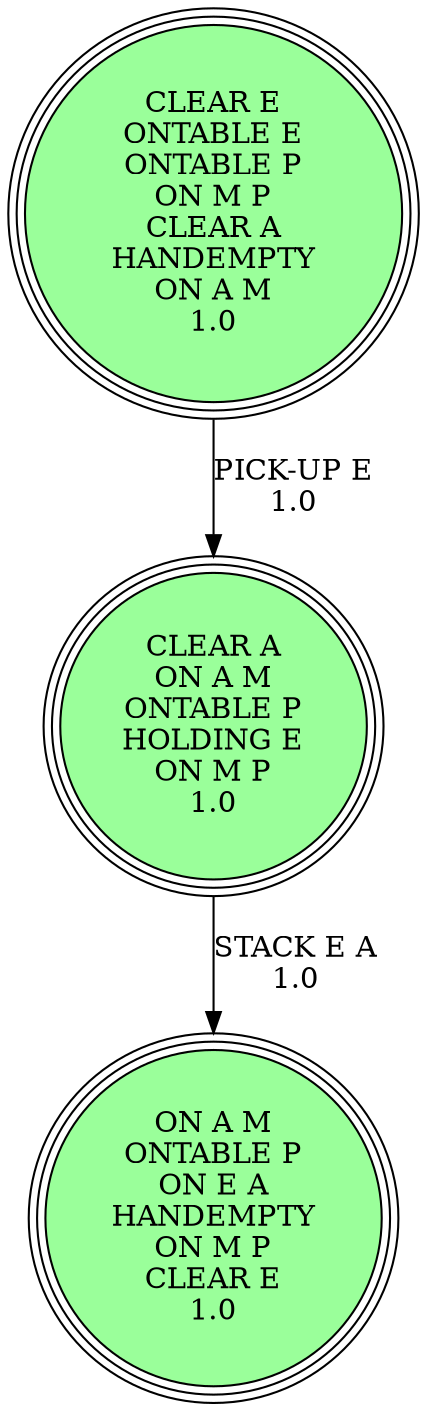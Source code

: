 digraph {
"CLEAR A\nON A M\nONTABLE P\nHOLDING E\nON M P\n1.0\n" -> "ON A M\nONTABLE P\nON E A\nHANDEMPTY\nON M P\nCLEAR E\n1.0\n"[label="STACK E A\n1.0\n"];
"CLEAR E\nONTABLE E\nONTABLE P\nON M P\nCLEAR A\nHANDEMPTY\nON A M\n1.0\n" -> "CLEAR A\nON A M\nONTABLE P\nHOLDING E\nON M P\n1.0\n"[label="PICK-UP E\n1.0\n"];
"ON A M\nONTABLE P\nON E A\nHANDEMPTY\nON M P\nCLEAR E\n1.0\n" [shape=circle, style=filled, fillcolor=palegreen1, peripheries=3];
"CLEAR A\nON A M\nONTABLE P\nHOLDING E\nON M P\n1.0\n" [shape=circle, style=filled, fillcolor=palegreen1, peripheries=3];
"CLEAR E\nONTABLE E\nONTABLE P\nON M P\nCLEAR A\nHANDEMPTY\nON A M\n1.0\n" [shape=circle, style=filled, fillcolor=palegreen1, peripheries=3];
"ON A M\nONTABLE P\nON E A\nHANDEMPTY\nON M P\nCLEAR E\n1.0\n" [shape=circle, style=filled, fillcolor=palegreen1, peripheries=3];
}
